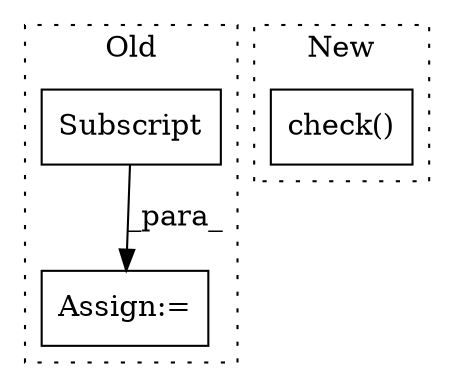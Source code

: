 digraph G {
subgraph cluster0 {
1 [label="Subscript" a="63" s="1216,0" l="22,0" shape="box"];
3 [label="Assign:=" a="68" s="1213" l="3" shape="box"];
label = "Old";
style="dotted";
}
subgraph cluster1 {
2 [label="check()" a="75" s="1198" l="36" shape="box"];
label = "New";
style="dotted";
}
1 -> 3 [label="_para_"];
}